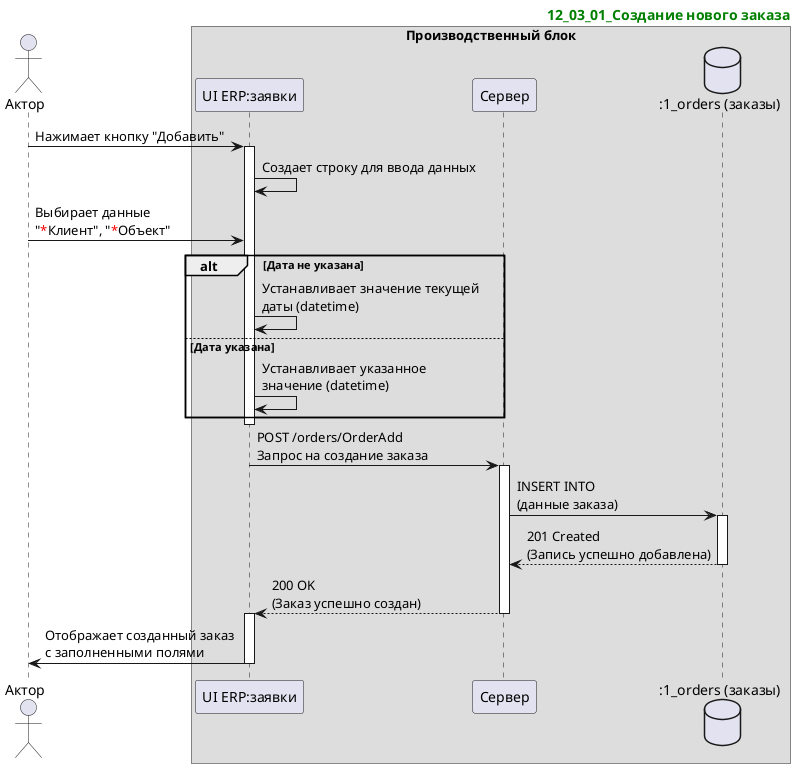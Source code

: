 @startuml
header "<font color=green size=14><b>12_03_01_Создание нового заказа</b></font>"
actor "Актор" as Operator

box "Производственный блок" 
  participant "UI ERP:заявки" as UI
  participant "Сервер" as Server
  database ":1_orders (заказы)" as Database
end box

Operator -> UI : Нажимает кнопку "Добавить"
activate UI
UI -> UI : Создает строку для ввода данных
Operator -> UI : Выбирает данные \n"<font color=red>*</font>Клиент", "<font color=red>*</font>Объект"

alt Дата не указана
    UI -> UI : Устанавливает значение текущей \nдаты (datetime)
else Дата указана
    UI -> UI : Устанавливает указанное \nзначение (datetime)
end

deactivate UI
UI -> Server : POST /orders/OrderAdd \nЗапрос на создание заказа
activate Server
Server -> Database : INSERT INTO \n(данные заказа)
activate Database
Database --> Server : 201 Created \n(Запись успешно добавлена)
deactivate Database
Server --> UI : 200 OK \n(Заказ успешно создан)
deactivate Server
activate UI
UI -> Operator : Отображает созданный заказ \nс заполненными полями
deactivate UI

@enduml